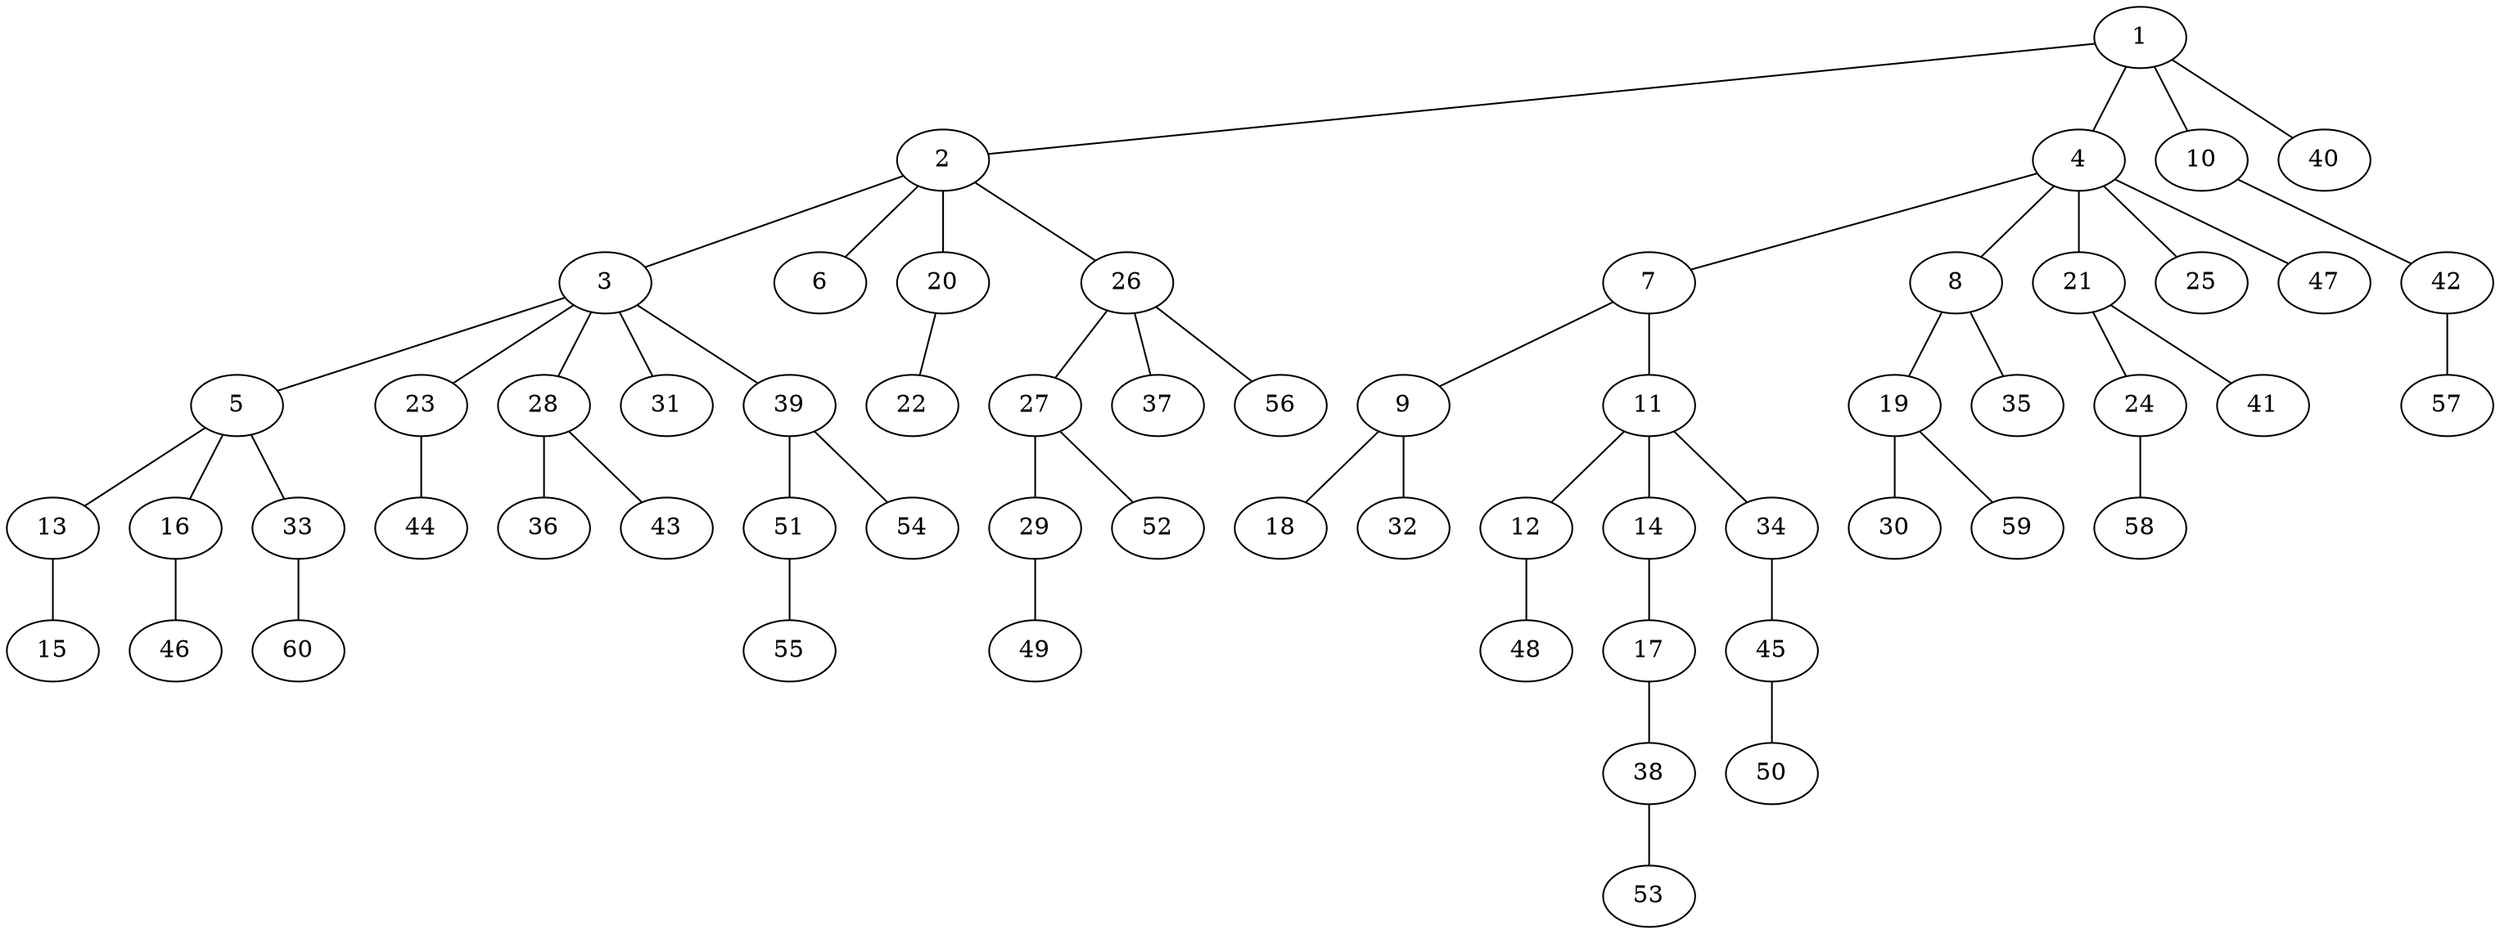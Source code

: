 graph graphname {1--2
1--4
1--10
1--40
2--3
2--6
2--20
2--26
3--5
3--23
3--28
3--31
3--39
4--7
4--8
4--21
4--25
4--47
5--13
5--16
5--33
7--9
7--11
8--19
8--35
9--18
9--32
10--42
11--12
11--14
11--34
12--48
13--15
14--17
16--46
17--38
19--30
19--59
20--22
21--24
21--41
23--44
24--58
26--27
26--37
26--56
27--29
27--52
28--36
28--43
29--49
33--60
34--45
38--53
39--51
39--54
42--57
45--50
51--55
}